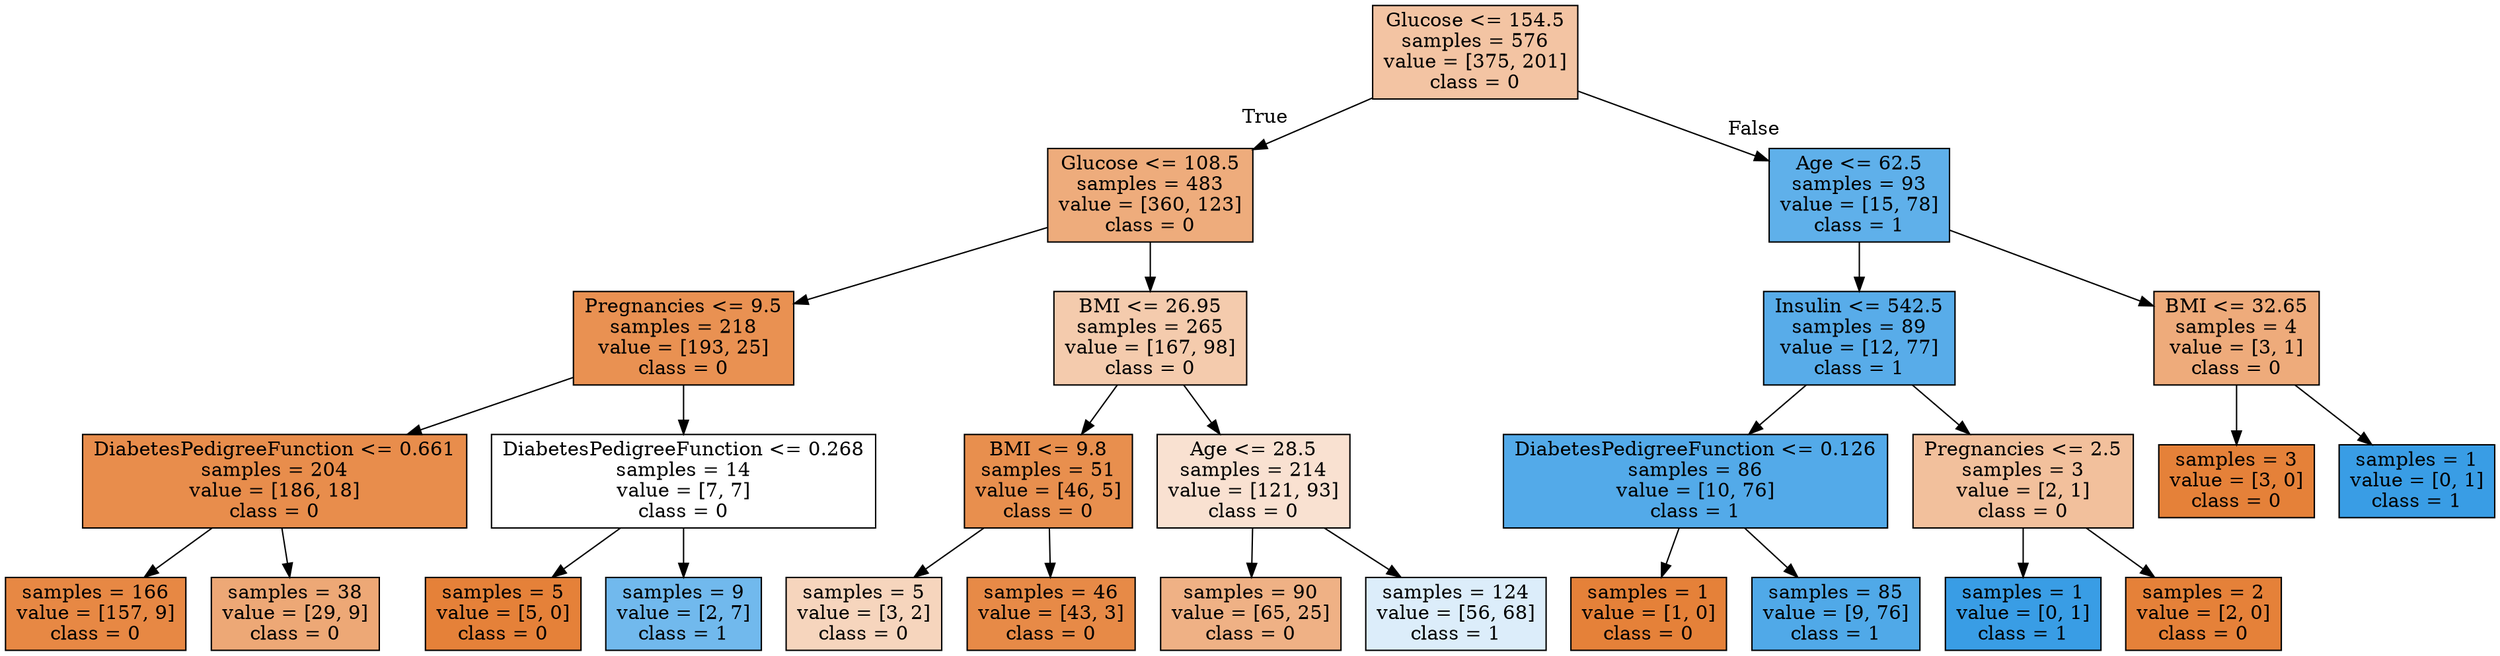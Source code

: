 digraph Tree {
node [shape=box, style="filled", color="black"] ;
0 [label="Glucose <= 154.5\nsamples = 576\nvalue = [375, 201]\nclass = 0", fillcolor="#e5813976"] ;
1 [label="Glucose <= 108.5\nsamples = 483\nvalue = [360, 123]\nclass = 0", fillcolor="#e58139a8"] ;
0 -> 1 [labeldistance=2.5, labelangle=45, headlabel="True"] ;
2 [label="Pregnancies <= 9.5\nsamples = 218\nvalue = [193, 25]\nclass = 0", fillcolor="#e58139de"] ;
1 -> 2 ;
3 [label="DiabetesPedigreeFunction <= 0.661\nsamples = 204\nvalue = [186, 18]\nclass = 0", fillcolor="#e58139e6"] ;
2 -> 3 ;
4 [label="samples = 166\nvalue = [157, 9]\nclass = 0", fillcolor="#e58139f0"] ;
3 -> 4 ;
5 [label="samples = 38\nvalue = [29, 9]\nclass = 0", fillcolor="#e58139b0"] ;
3 -> 5 ;
6 [label="DiabetesPedigreeFunction <= 0.268\nsamples = 14\nvalue = [7, 7]\nclass = 0", fillcolor="#e5813900"] ;
2 -> 6 ;
7 [label="samples = 5\nvalue = [5, 0]\nclass = 0", fillcolor="#e58139ff"] ;
6 -> 7 ;
8 [label="samples = 9\nvalue = [2, 7]\nclass = 1", fillcolor="#399de5b6"] ;
6 -> 8 ;
9 [label="BMI <= 26.95\nsamples = 265\nvalue = [167, 98]\nclass = 0", fillcolor="#e5813969"] ;
1 -> 9 ;
10 [label="BMI <= 9.8\nsamples = 51\nvalue = [46, 5]\nclass = 0", fillcolor="#e58139e3"] ;
9 -> 10 ;
11 [label="samples = 5\nvalue = [3, 2]\nclass = 0", fillcolor="#e5813955"] ;
10 -> 11 ;
12 [label="samples = 46\nvalue = [43, 3]\nclass = 0", fillcolor="#e58139ed"] ;
10 -> 12 ;
13 [label="Age <= 28.5\nsamples = 214\nvalue = [121, 93]\nclass = 0", fillcolor="#e581393b"] ;
9 -> 13 ;
14 [label="samples = 90\nvalue = [65, 25]\nclass = 0", fillcolor="#e581399d"] ;
13 -> 14 ;
15 [label="samples = 124\nvalue = [56, 68]\nclass = 1", fillcolor="#399de52d"] ;
13 -> 15 ;
16 [label="Age <= 62.5\nsamples = 93\nvalue = [15, 78]\nclass = 1", fillcolor="#399de5ce"] ;
0 -> 16 [labeldistance=2.5, labelangle=-45, headlabel="False"] ;
17 [label="Insulin <= 542.5\nsamples = 89\nvalue = [12, 77]\nclass = 1", fillcolor="#399de5d7"] ;
16 -> 17 ;
18 [label="DiabetesPedigreeFunction <= 0.126\nsamples = 86\nvalue = [10, 76]\nclass = 1", fillcolor="#399de5dd"] ;
17 -> 18 ;
19 [label="samples = 1\nvalue = [1, 0]\nclass = 0", fillcolor="#e58139ff"] ;
18 -> 19 ;
20 [label="samples = 85\nvalue = [9, 76]\nclass = 1", fillcolor="#399de5e1"] ;
18 -> 20 ;
21 [label="Pregnancies <= 2.5\nsamples = 3\nvalue = [2, 1]\nclass = 0", fillcolor="#e581397f"] ;
17 -> 21 ;
22 [label="samples = 1\nvalue = [0, 1]\nclass = 1", fillcolor="#399de5ff"] ;
21 -> 22 ;
23 [label="samples = 2\nvalue = [2, 0]\nclass = 0", fillcolor="#e58139ff"] ;
21 -> 23 ;
24 [label="BMI <= 32.65\nsamples = 4\nvalue = [3, 1]\nclass = 0", fillcolor="#e58139aa"] ;
16 -> 24 ;
25 [label="samples = 3\nvalue = [3, 0]\nclass = 0", fillcolor="#e58139ff"] ;
24 -> 25 ;
26 [label="samples = 1\nvalue = [0, 1]\nclass = 1", fillcolor="#399de5ff"] ;
24 -> 26 ;
}